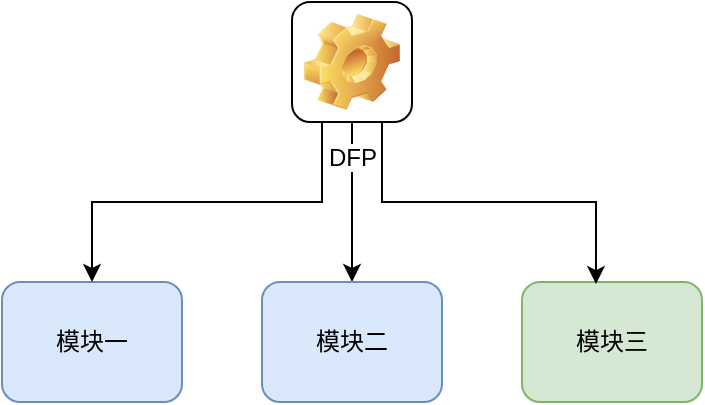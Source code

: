 <mxfile version="13.6.6" type="github">
  <diagram id="ozvp_xt9MLTs1pXutRkt" name="Page-1">
    <mxGraphModel dx="1422" dy="745" grid="1" gridSize="10" guides="1" tooltips="1" connect="1" arrows="1" fold="1" page="1" pageScale="1" pageWidth="827" pageHeight="1169" math="0" shadow="0">
      <root>
        <mxCell id="0" />
        <mxCell id="1" parent="0" />
        <mxCell id="SMZh0m5lQfiZK0LmAoFr-2" value="模块一" style="rounded=1;whiteSpace=wrap;html=1;fillColor=#dae8fc;strokeColor=#6c8ebf;" vertex="1" parent="1">
          <mxGeometry x="210" y="260" width="90" height="60" as="geometry" />
        </mxCell>
        <mxCell id="SMZh0m5lQfiZK0LmAoFr-3" value="模块三" style="rounded=1;whiteSpace=wrap;html=1;fillColor=#d5e8d4;strokeColor=#82b366;" vertex="1" parent="1">
          <mxGeometry x="470" y="260" width="90" height="60" as="geometry" />
        </mxCell>
        <mxCell id="SMZh0m5lQfiZK0LmAoFr-8" style="edgeStyle=orthogonalEdgeStyle;rounded=0;orthogonalLoop=1;jettySize=auto;html=1;exitX=0.25;exitY=1;exitDx=0;exitDy=0;" edge="1" parent="1" source="SMZh0m5lQfiZK0LmAoFr-4" target="SMZh0m5lQfiZK0LmAoFr-2">
          <mxGeometry relative="1" as="geometry" />
        </mxCell>
        <mxCell id="SMZh0m5lQfiZK0LmAoFr-9" style="edgeStyle=orthogonalEdgeStyle;rounded=0;orthogonalLoop=1;jettySize=auto;html=1;exitX=0.5;exitY=1;exitDx=0;exitDy=0;" edge="1" parent="1" source="SMZh0m5lQfiZK0LmAoFr-4" target="SMZh0m5lQfiZK0LmAoFr-7">
          <mxGeometry relative="1" as="geometry" />
        </mxCell>
        <mxCell id="SMZh0m5lQfiZK0LmAoFr-10" style="edgeStyle=orthogonalEdgeStyle;rounded=0;orthogonalLoop=1;jettySize=auto;html=1;exitX=0.75;exitY=1;exitDx=0;exitDy=0;entryX=0.411;entryY=0.017;entryDx=0;entryDy=0;entryPerimeter=0;" edge="1" parent="1" source="SMZh0m5lQfiZK0LmAoFr-4" target="SMZh0m5lQfiZK0LmAoFr-3">
          <mxGeometry relative="1" as="geometry" />
        </mxCell>
        <mxCell id="SMZh0m5lQfiZK0LmAoFr-4" value="DFP" style="icon;html=1;image=img/clipart/Gear_128x128.png" vertex="1" parent="1">
          <mxGeometry x="355" y="120" width="60" height="60" as="geometry" />
        </mxCell>
        <mxCell id="SMZh0m5lQfiZK0LmAoFr-7" value="模块二" style="rounded=1;whiteSpace=wrap;html=1;fillColor=#dae8fc;strokeColor=#6c8ebf;" vertex="1" parent="1">
          <mxGeometry x="340" y="260" width="90" height="60" as="geometry" />
        </mxCell>
      </root>
    </mxGraphModel>
  </diagram>
</mxfile>
